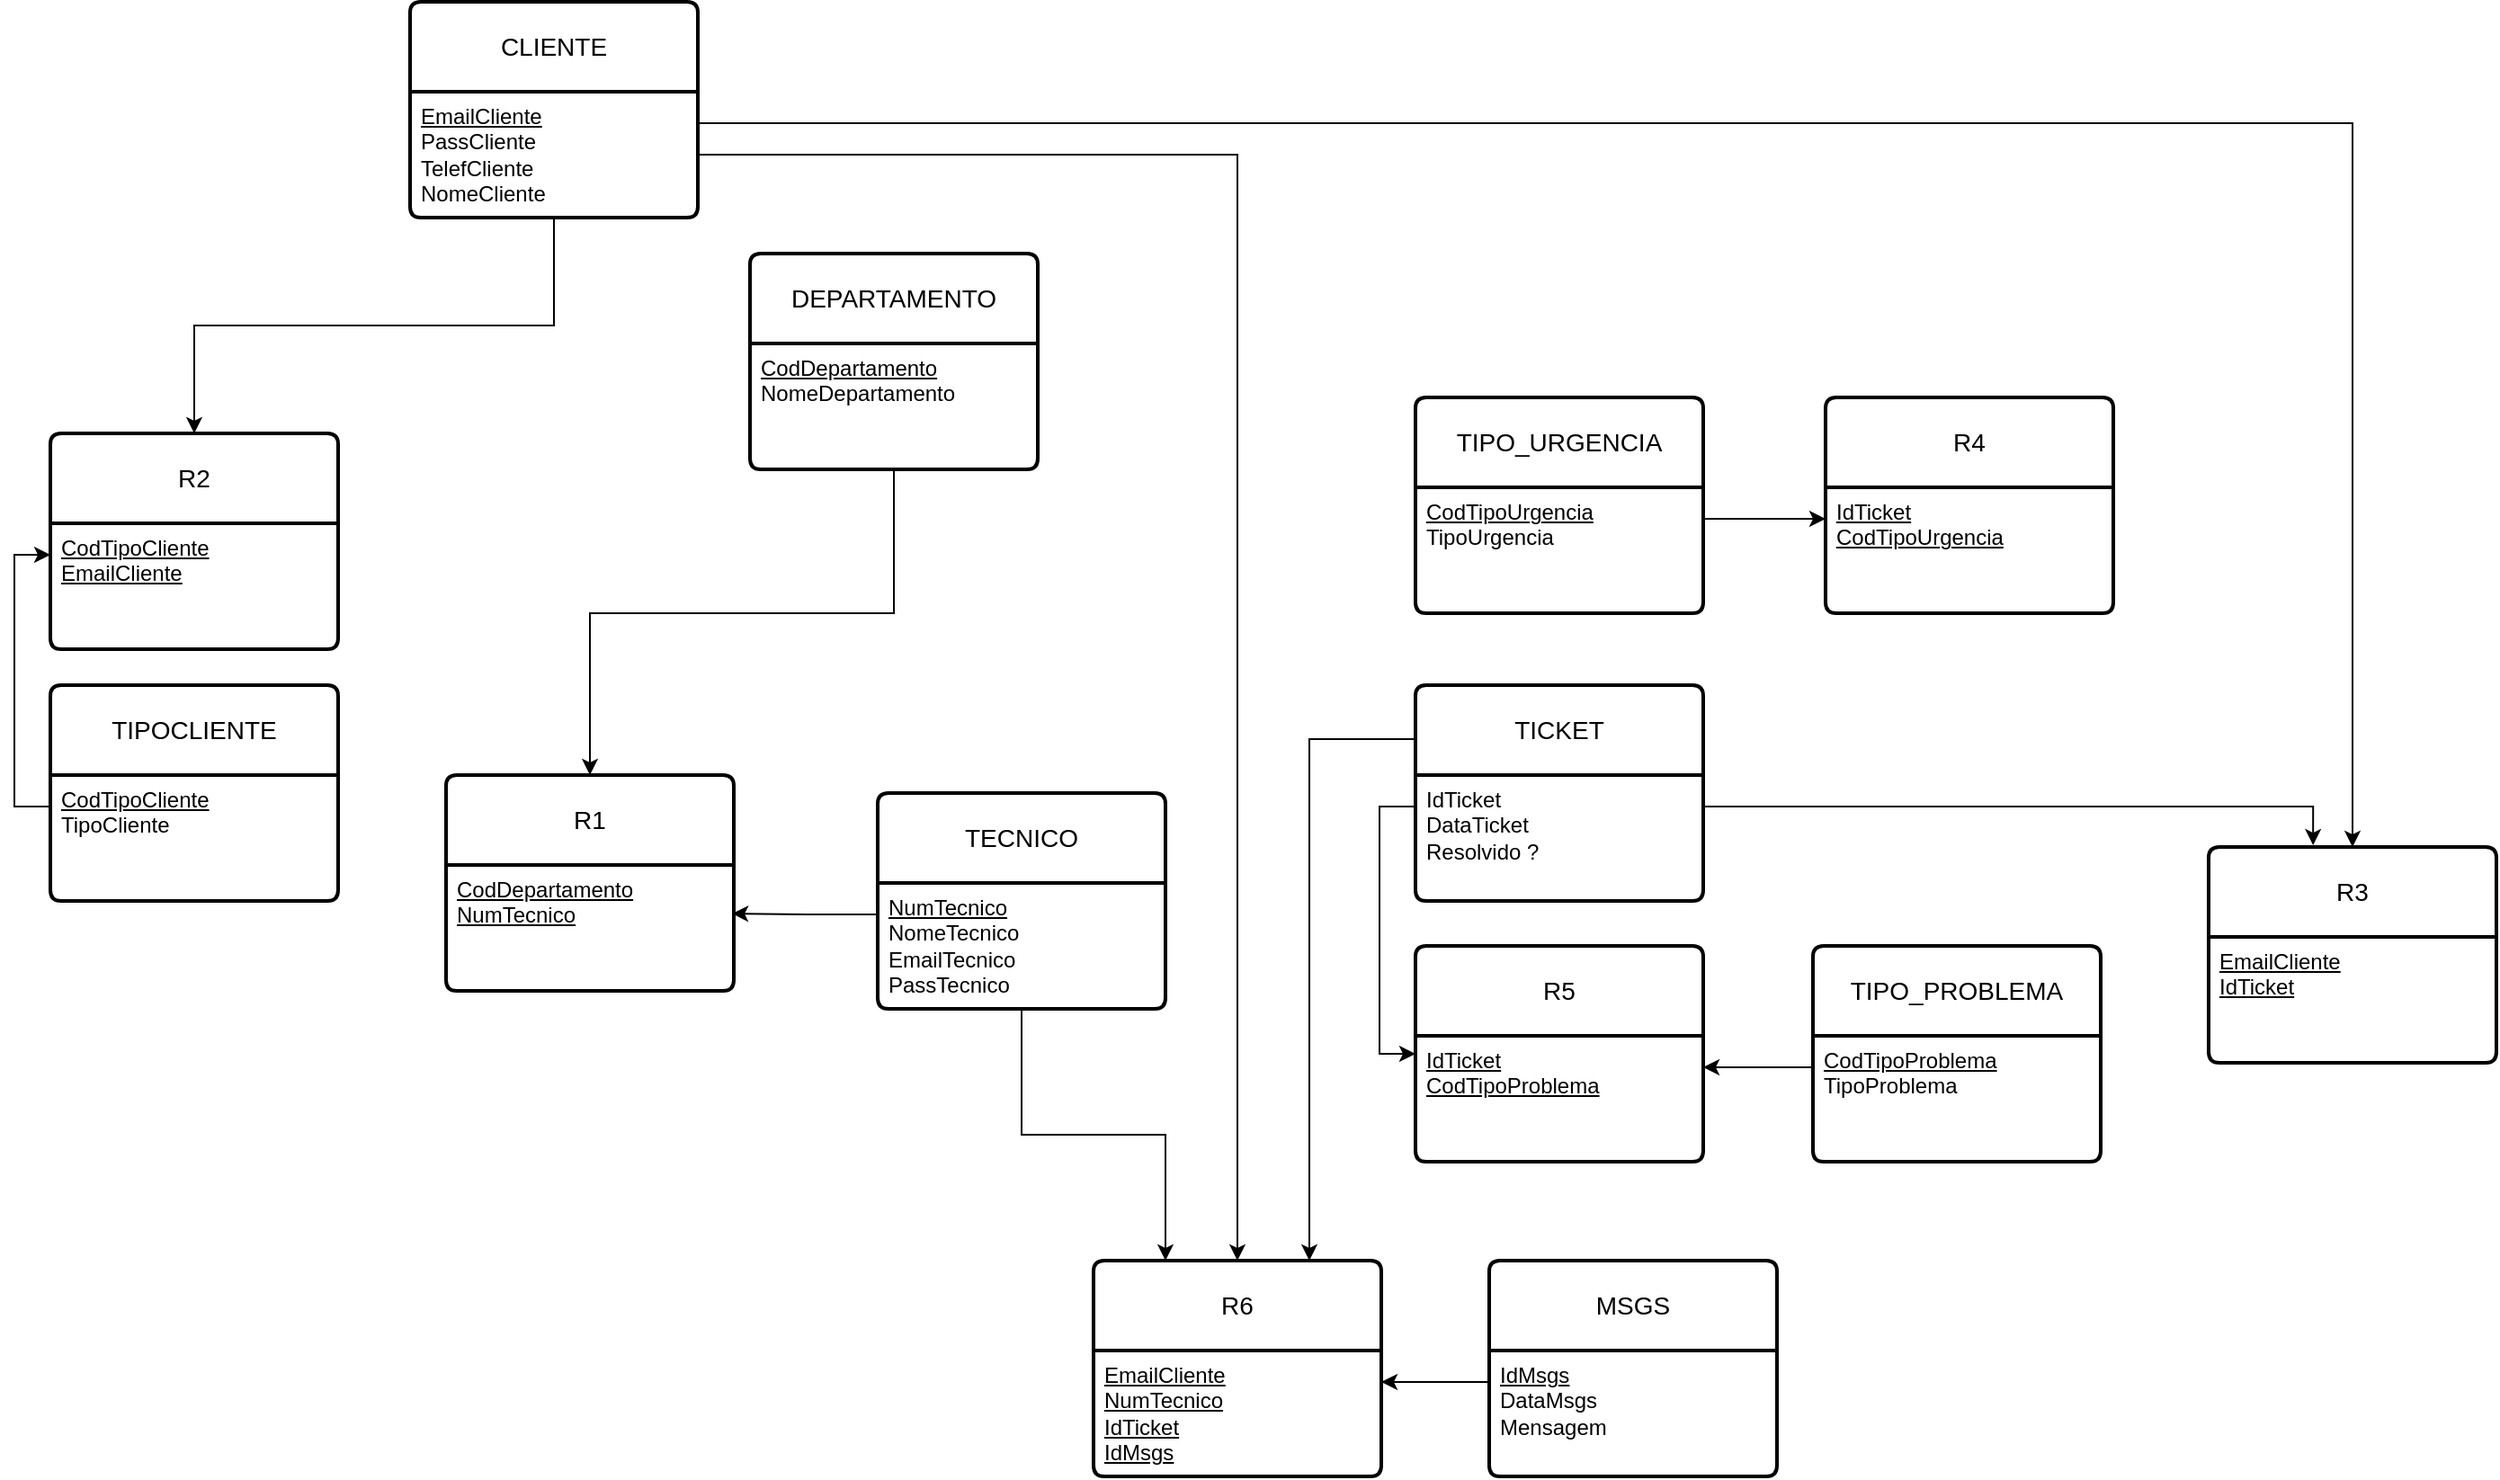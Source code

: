 <mxfile version="28.2.7">
  <diagram name="Página-1" id="vMQSSaTcYY6V1nrAZ7DE">
    <mxGraphModel dx="2310" dy="944" grid="1" gridSize="10" guides="1" tooltips="1" connect="1" arrows="1" fold="1" page="1" pageScale="1" pageWidth="827" pageHeight="1169" math="0" shadow="0">
      <root>
        <mxCell id="0" />
        <mxCell id="1" parent="0" />
        <mxCell id="nOA6ALsSFVLYCcM8Q6eA-34" value="TICKET" style="swimlane;childLayout=stackLayout;horizontal=1;startSize=50;horizontalStack=0;rounded=1;fontSize=14;fontStyle=0;strokeWidth=2;resizeParent=0;resizeLast=1;shadow=0;dashed=0;align=center;arcSize=4;whiteSpace=wrap;html=1;" parent="1" vertex="1">
          <mxGeometry x="599" y="440" width="160" height="120" as="geometry" />
        </mxCell>
        <mxCell id="nOA6ALsSFVLYCcM8Q6eA-35" value="IdTicket&lt;div&gt;DataTicket&lt;/div&gt;&lt;div&gt;Resolvido ?&lt;/div&gt;" style="align=left;strokeColor=none;fillColor=none;spacingLeft=4;spacingRight=4;fontSize=12;verticalAlign=top;resizable=0;rotatable=0;part=1;html=1;whiteSpace=wrap;" parent="nOA6ALsSFVLYCcM8Q6eA-34" vertex="1">
          <mxGeometry y="50" width="160" height="70" as="geometry" />
        </mxCell>
        <mxCell id="nOA6ALsSFVLYCcM8Q6eA-36" value="TECNICO" style="swimlane;childLayout=stackLayout;horizontal=1;startSize=50;horizontalStack=0;rounded=1;fontSize=14;fontStyle=0;strokeWidth=2;resizeParent=0;resizeLast=1;shadow=0;dashed=0;align=center;arcSize=4;whiteSpace=wrap;html=1;" parent="1" vertex="1">
          <mxGeometry x="300" y="500" width="160" height="120" as="geometry" />
        </mxCell>
        <mxCell id="nOA6ALsSFVLYCcM8Q6eA-37" value="&lt;u&gt;NumTecnico&lt;/u&gt;&lt;div&gt;NomeTecnico&lt;/div&gt;&lt;div&gt;EmailTecnico&lt;/div&gt;&lt;div&gt;PassTecnico&lt;/div&gt;" style="align=left;strokeColor=none;fillColor=none;spacingLeft=4;spacingRight=4;fontSize=12;verticalAlign=top;resizable=0;rotatable=0;part=1;html=1;whiteSpace=wrap;" parent="nOA6ALsSFVLYCcM8Q6eA-36" vertex="1">
          <mxGeometry y="50" width="160" height="70" as="geometry" />
        </mxCell>
        <mxCell id="nOA6ALsSFVLYCcM8Q6eA-38" value="MSGS" style="swimlane;childLayout=stackLayout;horizontal=1;startSize=50;horizontalStack=0;rounded=1;fontSize=14;fontStyle=0;strokeWidth=2;resizeParent=0;resizeLast=1;shadow=0;dashed=0;align=center;arcSize=4;whiteSpace=wrap;html=1;" parent="1" vertex="1">
          <mxGeometry x="640" y="760" width="160" height="120" as="geometry" />
        </mxCell>
        <mxCell id="nOA6ALsSFVLYCcM8Q6eA-39" value="&lt;u&gt;IdMsgs&lt;/u&gt;&lt;div&gt;DataMsgs&lt;/div&gt;&lt;div&gt;Mensagem&lt;/div&gt;" style="align=left;strokeColor=none;fillColor=none;spacingLeft=4;spacingRight=4;fontSize=12;verticalAlign=top;resizable=0;rotatable=0;part=1;html=1;whiteSpace=wrap;" parent="nOA6ALsSFVLYCcM8Q6eA-38" vertex="1">
          <mxGeometry y="50" width="160" height="70" as="geometry" />
        </mxCell>
        <mxCell id="nOA6ALsSFVLYCcM8Q6eA-40" value="TIPO_PROBLEMA" style="swimlane;childLayout=stackLayout;horizontal=1;startSize=50;horizontalStack=0;rounded=1;fontSize=14;fontStyle=0;strokeWidth=2;resizeParent=0;resizeLast=1;shadow=0;dashed=0;align=center;arcSize=4;whiteSpace=wrap;html=1;" parent="1" vertex="1">
          <mxGeometry x="820" y="585" width="160" height="120" as="geometry" />
        </mxCell>
        <mxCell id="nOA6ALsSFVLYCcM8Q6eA-41" value="&lt;u&gt;CodTipoProblema&lt;/u&gt;&lt;div&gt;TipoProblema&lt;/div&gt;" style="align=left;strokeColor=none;fillColor=none;spacingLeft=4;spacingRight=4;fontSize=12;verticalAlign=top;resizable=0;rotatable=0;part=1;html=1;whiteSpace=wrap;" parent="nOA6ALsSFVLYCcM8Q6eA-40" vertex="1">
          <mxGeometry y="50" width="160" height="70" as="geometry" />
        </mxCell>
        <mxCell id="nOA6ALsSFVLYCcM8Q6eA-42" value="TIPO_URGENCIA" style="swimlane;childLayout=stackLayout;horizontal=1;startSize=50;horizontalStack=0;rounded=1;fontSize=14;fontStyle=0;strokeWidth=2;resizeParent=0;resizeLast=1;shadow=0;dashed=0;align=center;arcSize=4;whiteSpace=wrap;html=1;" parent="1" vertex="1">
          <mxGeometry x="599" y="280" width="160" height="120" as="geometry" />
        </mxCell>
        <mxCell id="nOA6ALsSFVLYCcM8Q6eA-43" value="&lt;u&gt;CodTipoUrgencia&lt;/u&gt;&lt;div&gt;TipoUrgencia&lt;/div&gt;" style="align=left;strokeColor=none;fillColor=none;spacingLeft=4;spacingRight=4;fontSize=12;verticalAlign=top;resizable=0;rotatable=0;part=1;html=1;whiteSpace=wrap;" parent="nOA6ALsSFVLYCcM8Q6eA-42" vertex="1">
          <mxGeometry y="50" width="160" height="70" as="geometry" />
        </mxCell>
        <mxCell id="nOA6ALsSFVLYCcM8Q6eA-44" value="TIPOCLIENTE" style="swimlane;childLayout=stackLayout;horizontal=1;startSize=50;horizontalStack=0;rounded=1;fontSize=14;fontStyle=0;strokeWidth=2;resizeParent=0;resizeLast=1;shadow=0;dashed=0;align=center;arcSize=4;whiteSpace=wrap;html=1;" parent="1" vertex="1">
          <mxGeometry x="-160" y="440" width="160" height="120" as="geometry" />
        </mxCell>
        <mxCell id="nOA6ALsSFVLYCcM8Q6eA-45" value="&lt;u&gt;CodTipoCliente&lt;/u&gt;&lt;div&gt;TipoCliente&lt;/div&gt;" style="align=left;strokeColor=none;fillColor=none;spacingLeft=4;spacingRight=4;fontSize=12;verticalAlign=top;resizable=0;rotatable=0;part=1;html=1;whiteSpace=wrap;" parent="nOA6ALsSFVLYCcM8Q6eA-44" vertex="1">
          <mxGeometry y="50" width="160" height="70" as="geometry" />
        </mxCell>
        <mxCell id="nOA6ALsSFVLYCcM8Q6eA-46" value="DEPARTAMENTO" style="swimlane;childLayout=stackLayout;horizontal=1;startSize=50;horizontalStack=0;rounded=1;fontSize=14;fontStyle=0;strokeWidth=2;resizeParent=0;resizeLast=1;shadow=0;dashed=0;align=center;arcSize=4;whiteSpace=wrap;html=1;" parent="1" vertex="1">
          <mxGeometry x="229" y="200" width="160" height="120" as="geometry" />
        </mxCell>
        <mxCell id="nOA6ALsSFVLYCcM8Q6eA-47" value="&lt;u&gt;CodDepartamento&lt;/u&gt;&lt;div&gt;NomeDepartamento&lt;/div&gt;" style="align=left;strokeColor=none;fillColor=none;spacingLeft=4;spacingRight=4;fontSize=12;verticalAlign=top;resizable=0;rotatable=0;part=1;html=1;whiteSpace=wrap;" parent="nOA6ALsSFVLYCcM8Q6eA-46" vertex="1">
          <mxGeometry y="50" width="160" height="70" as="geometry" />
        </mxCell>
        <mxCell id="nOA6ALsSFVLYCcM8Q6eA-48" value="CLIENTE" style="swimlane;childLayout=stackLayout;horizontal=1;startSize=50;horizontalStack=0;rounded=1;fontSize=14;fontStyle=0;strokeWidth=2;resizeParent=0;resizeLast=1;shadow=0;dashed=0;align=center;arcSize=4;whiteSpace=wrap;html=1;" parent="1" vertex="1">
          <mxGeometry x="40" y="60" width="160" height="120" as="geometry" />
        </mxCell>
        <mxCell id="nOA6ALsSFVLYCcM8Q6eA-49" value="&lt;u&gt;EmailCliente&lt;/u&gt;&lt;div&gt;PassCliente&lt;/div&gt;&lt;div&gt;TelefCliente&lt;/div&gt;&lt;div&gt;NomeCliente&lt;br&gt;&lt;div&gt;&lt;br&gt;&lt;/div&gt;&lt;/div&gt;" style="align=left;strokeColor=none;fillColor=none;spacingLeft=4;spacingRight=4;fontSize=12;verticalAlign=top;resizable=0;rotatable=0;part=1;html=1;whiteSpace=wrap;" parent="nOA6ALsSFVLYCcM8Q6eA-48" vertex="1">
          <mxGeometry y="50" width="160" height="70" as="geometry" />
        </mxCell>
        <mxCell id="nOA6ALsSFVLYCcM8Q6eA-50" value="R3" style="swimlane;childLayout=stackLayout;horizontal=1;startSize=50;horizontalStack=0;rounded=1;fontSize=14;fontStyle=0;strokeWidth=2;resizeParent=0;resizeLast=1;shadow=0;dashed=0;align=center;arcSize=4;whiteSpace=wrap;html=1;" parent="1" vertex="1">
          <mxGeometry x="1040" y="530" width="160" height="120" as="geometry" />
        </mxCell>
        <mxCell id="nOA6ALsSFVLYCcM8Q6eA-51" value="&lt;span style=&quot;text-align: center; text-decoration-line: underline;&quot;&gt;EmailCliente&lt;/span&gt;&lt;div&gt;&lt;span style=&quot;text-align: center; text-decoration-line: underline;&quot;&gt;IdTicket&lt;/span&gt;&lt;span style=&quot;text-align: center; text-decoration-line: underline;&quot;&gt;&lt;/span&gt;&lt;/div&gt;" style="align=left;strokeColor=none;fillColor=none;spacingLeft=4;spacingRight=4;fontSize=12;verticalAlign=top;resizable=0;rotatable=0;part=1;html=1;whiteSpace=wrap;" parent="nOA6ALsSFVLYCcM8Q6eA-50" vertex="1">
          <mxGeometry y="50" width="160" height="70" as="geometry" />
        </mxCell>
        <mxCell id="nOA6ALsSFVLYCcM8Q6eA-54" value="R6" style="swimlane;childLayout=stackLayout;horizontal=1;startSize=50;horizontalStack=0;rounded=1;fontSize=14;fontStyle=0;strokeWidth=2;resizeParent=0;resizeLast=1;shadow=0;dashed=0;align=center;arcSize=4;whiteSpace=wrap;html=1;" parent="1" vertex="1">
          <mxGeometry x="420" y="760" width="160" height="120" as="geometry" />
        </mxCell>
        <mxCell id="nOA6ALsSFVLYCcM8Q6eA-55" value="&lt;span style=&quot;text-align: center; text-decoration-line: underline;&quot;&gt;EmailCliente&lt;/span&gt;&lt;div&gt;&lt;span style=&quot;text-align: center; text-decoration-line: underline; background-color: transparent; color: light-dark(rgb(0, 0, 0), rgb(255, 255, 255));&quot;&gt;NumTecnico&lt;/span&gt;&lt;/div&gt;&lt;div&gt;&lt;div&gt;&lt;span style=&quot;text-align: center; text-decoration-line: underline;&quot;&gt;IdTicket&lt;/span&gt;&lt;/div&gt;&lt;/div&gt;&lt;div&gt;&lt;span style=&quot;text-align: center; text-decoration-line: underline;&quot;&gt;IdMsgs&lt;/span&gt;&lt;/div&gt;" style="align=left;strokeColor=none;fillColor=none;spacingLeft=4;spacingRight=4;fontSize=12;verticalAlign=top;resizable=0;rotatable=0;part=1;html=1;whiteSpace=wrap;" parent="nOA6ALsSFVLYCcM8Q6eA-54" vertex="1">
          <mxGeometry y="50" width="160" height="70" as="geometry" />
        </mxCell>
        <mxCell id="nOA6ALsSFVLYCcM8Q6eA-56" value="R5" style="swimlane;childLayout=stackLayout;horizontal=1;startSize=50;horizontalStack=0;rounded=1;fontSize=14;fontStyle=0;strokeWidth=2;resizeParent=0;resizeLast=1;shadow=0;dashed=0;align=center;arcSize=4;whiteSpace=wrap;html=1;" parent="1" vertex="1">
          <mxGeometry x="599" y="585" width="160" height="120" as="geometry" />
        </mxCell>
        <mxCell id="nOA6ALsSFVLYCcM8Q6eA-57" value="&lt;span style=&quot;text-align: center; text-decoration-line: underline;&quot;&gt;IdTicket&lt;/span&gt;&lt;div&gt;&lt;span style=&quot;text-align: center; text-decoration-line: underline;&quot;&gt;CodTipoProblema&lt;/span&gt;&lt;span style=&quot;text-align: center; text-decoration-line: underline;&quot;&gt;&lt;/span&gt;&lt;/div&gt;" style="align=left;strokeColor=none;fillColor=none;spacingLeft=4;spacingRight=4;fontSize=12;verticalAlign=top;resizable=0;rotatable=0;part=1;html=1;whiteSpace=wrap;" parent="nOA6ALsSFVLYCcM8Q6eA-56" vertex="1">
          <mxGeometry y="50" width="160" height="70" as="geometry" />
        </mxCell>
        <mxCell id="nOA6ALsSFVLYCcM8Q6eA-58" value="R4" style="swimlane;childLayout=stackLayout;horizontal=1;startSize=50;horizontalStack=0;rounded=1;fontSize=14;fontStyle=0;strokeWidth=2;resizeParent=0;resizeLast=1;shadow=0;dashed=0;align=center;arcSize=4;whiteSpace=wrap;html=1;" parent="1" vertex="1">
          <mxGeometry x="827" y="280" width="160" height="120" as="geometry" />
        </mxCell>
        <mxCell id="nOA6ALsSFVLYCcM8Q6eA-59" value="&lt;span style=&quot;text-align: center; text-decoration-line: underline;&quot;&gt;IdTicket&lt;/span&gt;&lt;div&gt;&lt;span style=&quot;text-align: center; text-decoration-line: underline;&quot;&gt;CodTipoUrgencia&lt;/span&gt;&lt;span style=&quot;text-align: center; text-decoration-line: underline;&quot;&gt;&lt;/span&gt;&lt;/div&gt;" style="align=left;strokeColor=none;fillColor=none;spacingLeft=4;spacingRight=4;fontSize=12;verticalAlign=top;resizable=0;rotatable=0;part=1;html=1;whiteSpace=wrap;" parent="nOA6ALsSFVLYCcM8Q6eA-58" vertex="1">
          <mxGeometry y="50" width="160" height="70" as="geometry" />
        </mxCell>
        <mxCell id="nOA6ALsSFVLYCcM8Q6eA-60" value="R2" style="swimlane;childLayout=stackLayout;horizontal=1;startSize=50;horizontalStack=0;rounded=1;fontSize=14;fontStyle=0;strokeWidth=2;resizeParent=0;resizeLast=1;shadow=0;dashed=0;align=center;arcSize=4;whiteSpace=wrap;html=1;" parent="1" vertex="1">
          <mxGeometry x="-160" y="300" width="160" height="120" as="geometry" />
        </mxCell>
        <mxCell id="nOA6ALsSFVLYCcM8Q6eA-61" value="&lt;span style=&quot;text-align: center; text-decoration-line: underline;&quot;&gt;CodTipoCliente&lt;/span&gt;&lt;div&gt;&lt;span style=&quot;text-align: center; text-decoration-line: underline;&quot;&gt;EmailCliente&lt;/span&gt;&lt;span style=&quot;text-align: center; text-decoration-line: underline;&quot;&gt;&lt;/span&gt;&lt;/div&gt;" style="align=left;strokeColor=none;fillColor=none;spacingLeft=4;spacingRight=4;fontSize=12;verticalAlign=top;resizable=0;rotatable=0;part=1;html=1;whiteSpace=wrap;" parent="nOA6ALsSFVLYCcM8Q6eA-60" vertex="1">
          <mxGeometry y="50" width="160" height="70" as="geometry" />
        </mxCell>
        <mxCell id="nOA6ALsSFVLYCcM8Q6eA-62" value="R1" style="swimlane;childLayout=stackLayout;horizontal=1;startSize=50;horizontalStack=0;rounded=1;fontSize=14;fontStyle=0;strokeWidth=2;resizeParent=0;resizeLast=1;shadow=0;dashed=0;align=center;arcSize=4;whiteSpace=wrap;html=1;" parent="1" vertex="1">
          <mxGeometry x="60" y="490" width="160" height="120" as="geometry" />
        </mxCell>
        <mxCell id="nOA6ALsSFVLYCcM8Q6eA-63" value="&lt;span style=&quot;text-align: center; text-decoration-line: underline;&quot;&gt;CodDepartamento&lt;/span&gt;&lt;div&gt;&lt;span style=&quot;text-align: center; text-decoration-line: underline;&quot;&gt;NumTecnico&lt;/span&gt;&lt;span style=&quot;text-align: center; text-decoration-line: underline;&quot;&gt;&lt;/span&gt;&lt;/div&gt;" style="align=left;strokeColor=none;fillColor=none;spacingLeft=4;spacingRight=4;fontSize=12;verticalAlign=top;resizable=0;rotatable=0;part=1;html=1;whiteSpace=wrap;" parent="nOA6ALsSFVLYCcM8Q6eA-62" vertex="1">
          <mxGeometry y="50" width="160" height="70" as="geometry" />
        </mxCell>
        <mxCell id="w5YCpD-WQ9SNJEOZKWoa-2" style="edgeStyle=orthogonalEdgeStyle;rounded=0;orthogonalLoop=1;jettySize=auto;html=1;exitX=1;exitY=0.25;exitDx=0;exitDy=0;entryX=0.5;entryY=0;entryDx=0;entryDy=0;" edge="1" parent="1" source="nOA6ALsSFVLYCcM8Q6eA-49" target="nOA6ALsSFVLYCcM8Q6eA-50">
          <mxGeometry relative="1" as="geometry" />
        </mxCell>
        <mxCell id="w5YCpD-WQ9SNJEOZKWoa-3" style="edgeStyle=orthogonalEdgeStyle;rounded=0;orthogonalLoop=1;jettySize=auto;html=1;exitX=0.5;exitY=1;exitDx=0;exitDy=0;entryX=0.5;entryY=0;entryDx=0;entryDy=0;" edge="1" parent="1" source="nOA6ALsSFVLYCcM8Q6eA-49" target="nOA6ALsSFVLYCcM8Q6eA-60">
          <mxGeometry relative="1" as="geometry" />
        </mxCell>
        <mxCell id="w5YCpD-WQ9SNJEOZKWoa-4" style="edgeStyle=orthogonalEdgeStyle;rounded=0;orthogonalLoop=1;jettySize=auto;html=1;exitX=1;exitY=0.5;exitDx=0;exitDy=0;entryX=0.5;entryY=0;entryDx=0;entryDy=0;" edge="1" parent="1" source="nOA6ALsSFVLYCcM8Q6eA-49" target="nOA6ALsSFVLYCcM8Q6eA-54">
          <mxGeometry relative="1" as="geometry" />
        </mxCell>
        <mxCell id="w5YCpD-WQ9SNJEOZKWoa-5" style="edgeStyle=orthogonalEdgeStyle;rounded=0;orthogonalLoop=1;jettySize=auto;html=1;exitX=0.5;exitY=1;exitDx=0;exitDy=0;entryX=0.5;entryY=0;entryDx=0;entryDy=0;" edge="1" parent="1" source="nOA6ALsSFVLYCcM8Q6eA-47" target="nOA6ALsSFVLYCcM8Q6eA-62">
          <mxGeometry relative="1" as="geometry">
            <Array as="points">
              <mxPoint x="309" y="400" />
              <mxPoint x="140" y="400" />
            </Array>
          </mxGeometry>
        </mxCell>
        <mxCell id="w5YCpD-WQ9SNJEOZKWoa-6" style="edgeStyle=orthogonalEdgeStyle;rounded=0;orthogonalLoop=1;jettySize=auto;html=1;exitX=1;exitY=0.25;exitDx=0;exitDy=0;entryX=0;entryY=0.25;entryDx=0;entryDy=0;" edge="1" parent="1" source="nOA6ALsSFVLYCcM8Q6eA-43" target="nOA6ALsSFVLYCcM8Q6eA-59">
          <mxGeometry relative="1" as="geometry" />
        </mxCell>
        <mxCell id="w5YCpD-WQ9SNJEOZKWoa-7" style="edgeStyle=orthogonalEdgeStyle;rounded=0;orthogonalLoop=1;jettySize=auto;html=1;exitX=0;exitY=0.25;exitDx=0;exitDy=0;entryX=0;entryY=0.25;entryDx=0;entryDy=0;" edge="1" parent="1" source="nOA6ALsSFVLYCcM8Q6eA-45" target="nOA6ALsSFVLYCcM8Q6eA-61">
          <mxGeometry relative="1" as="geometry" />
        </mxCell>
        <mxCell id="w5YCpD-WQ9SNJEOZKWoa-8" style="edgeStyle=orthogonalEdgeStyle;rounded=0;orthogonalLoop=1;jettySize=auto;html=1;exitX=0;exitY=0.25;exitDx=0;exitDy=0;entryX=1;entryY=0.25;entryDx=0;entryDy=0;" edge="1" parent="1" source="nOA6ALsSFVLYCcM8Q6eA-39" target="nOA6ALsSFVLYCcM8Q6eA-55">
          <mxGeometry relative="1" as="geometry" />
        </mxCell>
        <mxCell id="w5YCpD-WQ9SNJEOZKWoa-9" style="edgeStyle=orthogonalEdgeStyle;rounded=0;orthogonalLoop=1;jettySize=auto;html=1;exitX=1;exitY=0.25;exitDx=0;exitDy=0;entryX=0.363;entryY=-0.008;entryDx=0;entryDy=0;entryPerimeter=0;" edge="1" parent="1" source="nOA6ALsSFVLYCcM8Q6eA-35" target="nOA6ALsSFVLYCcM8Q6eA-50">
          <mxGeometry relative="1" as="geometry" />
        </mxCell>
        <mxCell id="w5YCpD-WQ9SNJEOZKWoa-10" style="edgeStyle=orthogonalEdgeStyle;rounded=0;orthogonalLoop=1;jettySize=auto;html=1;exitX=0;exitY=0;exitDx=0;exitDy=0;entryX=0.75;entryY=0;entryDx=0;entryDy=0;" edge="1" parent="1" source="nOA6ALsSFVLYCcM8Q6eA-35" target="nOA6ALsSFVLYCcM8Q6eA-54">
          <mxGeometry relative="1" as="geometry" />
        </mxCell>
        <mxCell id="w5YCpD-WQ9SNJEOZKWoa-11" style="edgeStyle=orthogonalEdgeStyle;rounded=0;orthogonalLoop=1;jettySize=auto;html=1;exitX=0;exitY=0.25;exitDx=0;exitDy=0;entryX=0;entryY=0.5;entryDx=0;entryDy=0;" edge="1" parent="1" source="nOA6ALsSFVLYCcM8Q6eA-35" target="nOA6ALsSFVLYCcM8Q6eA-56">
          <mxGeometry relative="1" as="geometry" />
        </mxCell>
        <mxCell id="w5YCpD-WQ9SNJEOZKWoa-12" style="edgeStyle=orthogonalEdgeStyle;rounded=0;orthogonalLoop=1;jettySize=auto;html=1;exitX=0;exitY=0.25;exitDx=0;exitDy=0;entryX=0.994;entryY=0.386;entryDx=0;entryDy=0;entryPerimeter=0;" edge="1" parent="1" source="nOA6ALsSFVLYCcM8Q6eA-37" target="nOA6ALsSFVLYCcM8Q6eA-63">
          <mxGeometry relative="1" as="geometry" />
        </mxCell>
        <mxCell id="w5YCpD-WQ9SNJEOZKWoa-13" style="edgeStyle=orthogonalEdgeStyle;rounded=0;orthogonalLoop=1;jettySize=auto;html=1;exitX=0.5;exitY=1;exitDx=0;exitDy=0;entryX=0.25;entryY=0;entryDx=0;entryDy=0;" edge="1" parent="1" source="nOA6ALsSFVLYCcM8Q6eA-37" target="nOA6ALsSFVLYCcM8Q6eA-54">
          <mxGeometry relative="1" as="geometry" />
        </mxCell>
        <mxCell id="w5YCpD-WQ9SNJEOZKWoa-17" style="edgeStyle=orthogonalEdgeStyle;rounded=0;orthogonalLoop=1;jettySize=auto;html=1;exitX=0;exitY=0.25;exitDx=0;exitDy=0;entryX=1;entryY=0.25;entryDx=0;entryDy=0;" edge="1" parent="1" source="nOA6ALsSFVLYCcM8Q6eA-41" target="nOA6ALsSFVLYCcM8Q6eA-57">
          <mxGeometry relative="1" as="geometry" />
        </mxCell>
      </root>
    </mxGraphModel>
  </diagram>
</mxfile>
